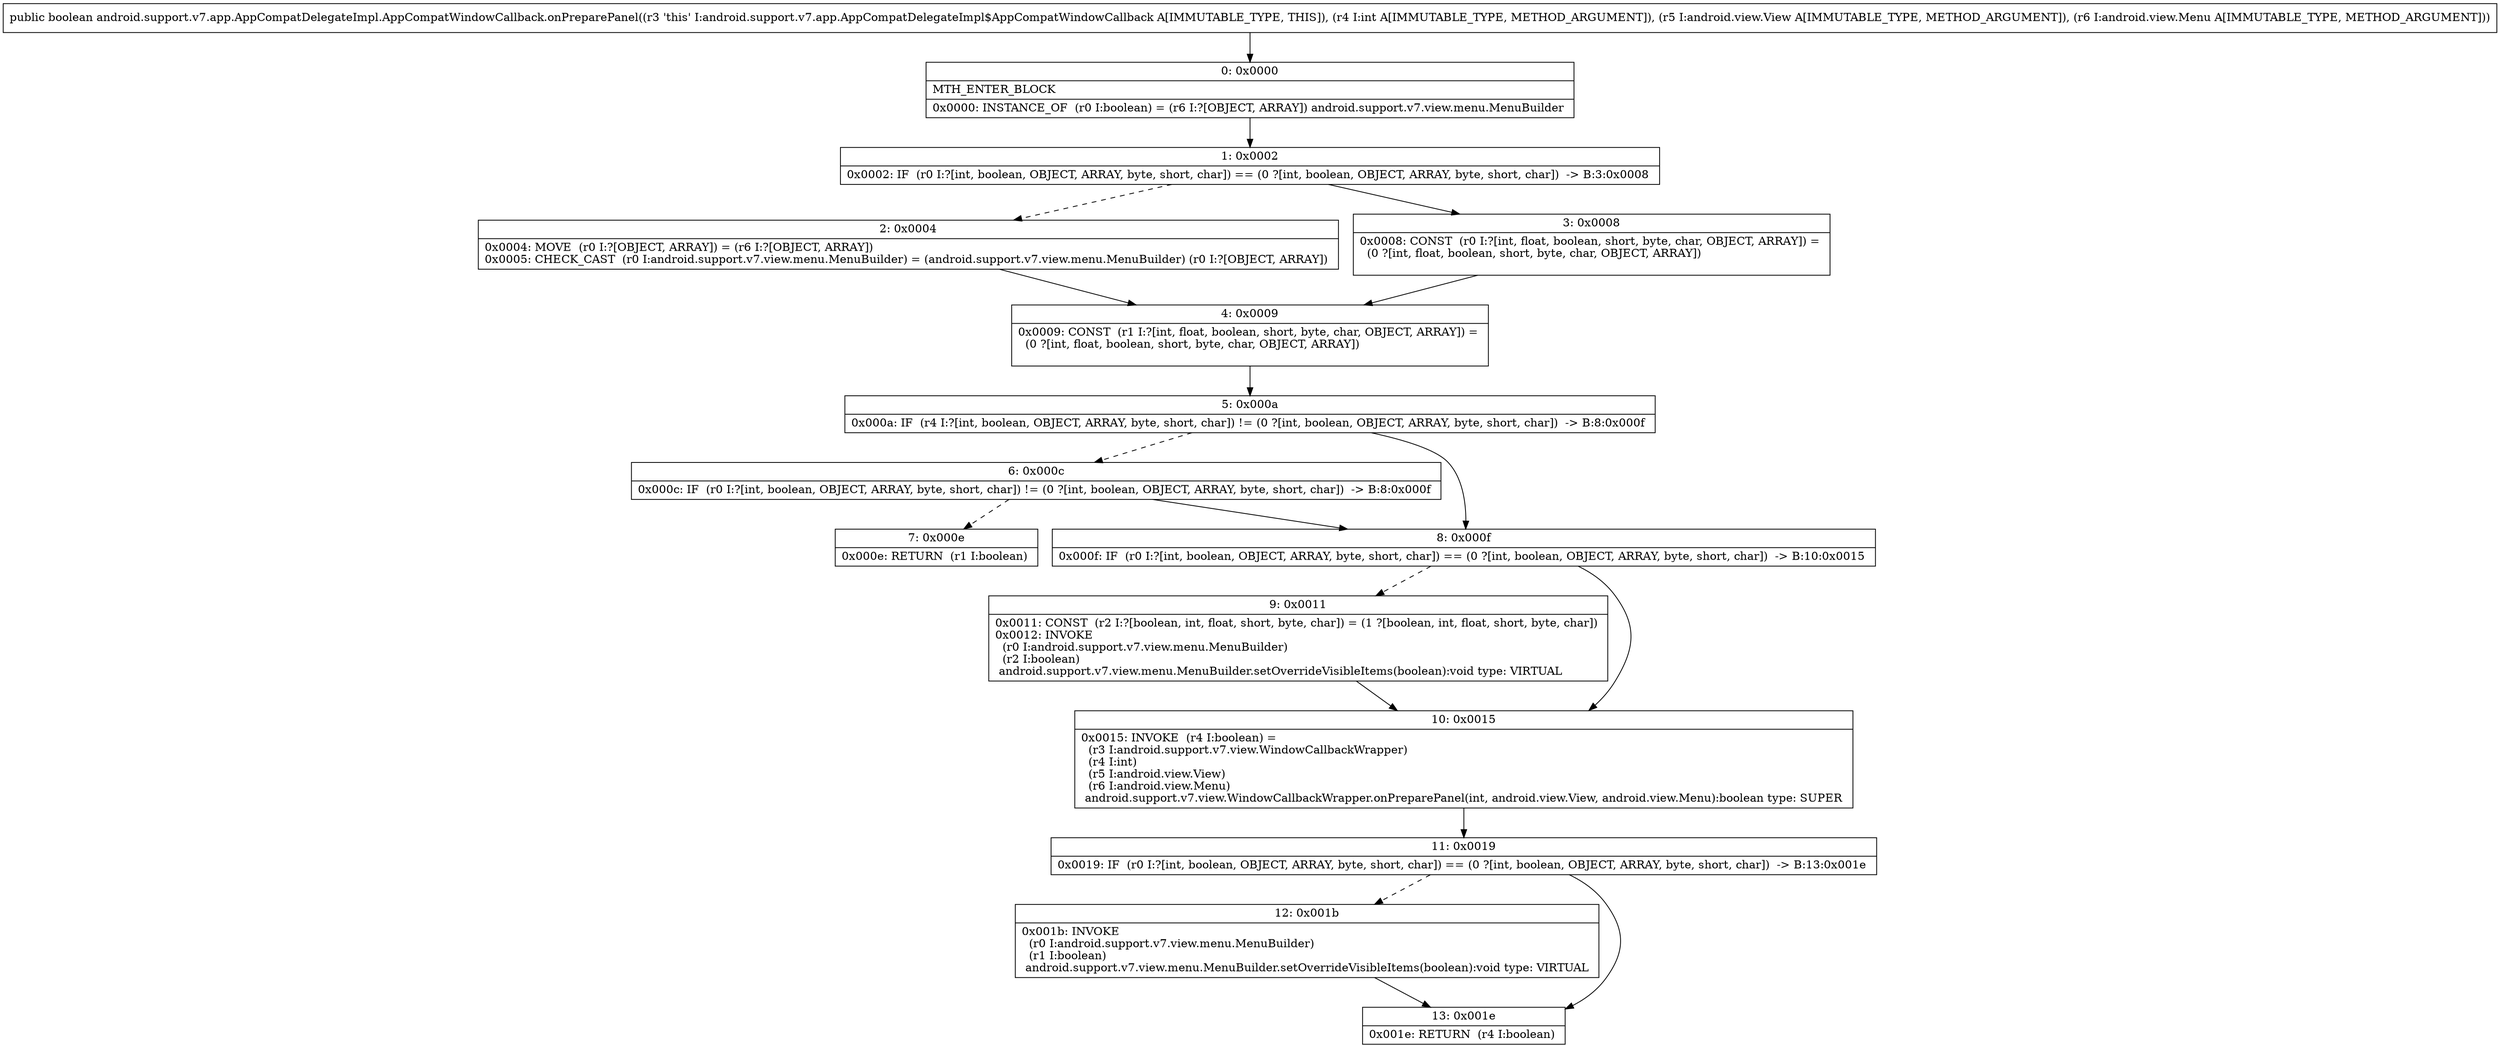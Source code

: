 digraph "CFG forandroid.support.v7.app.AppCompatDelegateImpl.AppCompatWindowCallback.onPreparePanel(ILandroid\/view\/View;Landroid\/view\/Menu;)Z" {
Node_0 [shape=record,label="{0\:\ 0x0000|MTH_ENTER_BLOCK\l|0x0000: INSTANCE_OF  (r0 I:boolean) = (r6 I:?[OBJECT, ARRAY]) android.support.v7.view.menu.MenuBuilder \l}"];
Node_1 [shape=record,label="{1\:\ 0x0002|0x0002: IF  (r0 I:?[int, boolean, OBJECT, ARRAY, byte, short, char]) == (0 ?[int, boolean, OBJECT, ARRAY, byte, short, char])  \-\> B:3:0x0008 \l}"];
Node_2 [shape=record,label="{2\:\ 0x0004|0x0004: MOVE  (r0 I:?[OBJECT, ARRAY]) = (r6 I:?[OBJECT, ARRAY]) \l0x0005: CHECK_CAST  (r0 I:android.support.v7.view.menu.MenuBuilder) = (android.support.v7.view.menu.MenuBuilder) (r0 I:?[OBJECT, ARRAY]) \l}"];
Node_3 [shape=record,label="{3\:\ 0x0008|0x0008: CONST  (r0 I:?[int, float, boolean, short, byte, char, OBJECT, ARRAY]) = \l  (0 ?[int, float, boolean, short, byte, char, OBJECT, ARRAY])\l \l}"];
Node_4 [shape=record,label="{4\:\ 0x0009|0x0009: CONST  (r1 I:?[int, float, boolean, short, byte, char, OBJECT, ARRAY]) = \l  (0 ?[int, float, boolean, short, byte, char, OBJECT, ARRAY])\l \l}"];
Node_5 [shape=record,label="{5\:\ 0x000a|0x000a: IF  (r4 I:?[int, boolean, OBJECT, ARRAY, byte, short, char]) != (0 ?[int, boolean, OBJECT, ARRAY, byte, short, char])  \-\> B:8:0x000f \l}"];
Node_6 [shape=record,label="{6\:\ 0x000c|0x000c: IF  (r0 I:?[int, boolean, OBJECT, ARRAY, byte, short, char]) != (0 ?[int, boolean, OBJECT, ARRAY, byte, short, char])  \-\> B:8:0x000f \l}"];
Node_7 [shape=record,label="{7\:\ 0x000e|0x000e: RETURN  (r1 I:boolean) \l}"];
Node_8 [shape=record,label="{8\:\ 0x000f|0x000f: IF  (r0 I:?[int, boolean, OBJECT, ARRAY, byte, short, char]) == (0 ?[int, boolean, OBJECT, ARRAY, byte, short, char])  \-\> B:10:0x0015 \l}"];
Node_9 [shape=record,label="{9\:\ 0x0011|0x0011: CONST  (r2 I:?[boolean, int, float, short, byte, char]) = (1 ?[boolean, int, float, short, byte, char]) \l0x0012: INVOKE  \l  (r0 I:android.support.v7.view.menu.MenuBuilder)\l  (r2 I:boolean)\l android.support.v7.view.menu.MenuBuilder.setOverrideVisibleItems(boolean):void type: VIRTUAL \l}"];
Node_10 [shape=record,label="{10\:\ 0x0015|0x0015: INVOKE  (r4 I:boolean) = \l  (r3 I:android.support.v7.view.WindowCallbackWrapper)\l  (r4 I:int)\l  (r5 I:android.view.View)\l  (r6 I:android.view.Menu)\l android.support.v7.view.WindowCallbackWrapper.onPreparePanel(int, android.view.View, android.view.Menu):boolean type: SUPER \l}"];
Node_11 [shape=record,label="{11\:\ 0x0019|0x0019: IF  (r0 I:?[int, boolean, OBJECT, ARRAY, byte, short, char]) == (0 ?[int, boolean, OBJECT, ARRAY, byte, short, char])  \-\> B:13:0x001e \l}"];
Node_12 [shape=record,label="{12\:\ 0x001b|0x001b: INVOKE  \l  (r0 I:android.support.v7.view.menu.MenuBuilder)\l  (r1 I:boolean)\l android.support.v7.view.menu.MenuBuilder.setOverrideVisibleItems(boolean):void type: VIRTUAL \l}"];
Node_13 [shape=record,label="{13\:\ 0x001e|0x001e: RETURN  (r4 I:boolean) \l}"];
MethodNode[shape=record,label="{public boolean android.support.v7.app.AppCompatDelegateImpl.AppCompatWindowCallback.onPreparePanel((r3 'this' I:android.support.v7.app.AppCompatDelegateImpl$AppCompatWindowCallback A[IMMUTABLE_TYPE, THIS]), (r4 I:int A[IMMUTABLE_TYPE, METHOD_ARGUMENT]), (r5 I:android.view.View A[IMMUTABLE_TYPE, METHOD_ARGUMENT]), (r6 I:android.view.Menu A[IMMUTABLE_TYPE, METHOD_ARGUMENT])) }"];
MethodNode -> Node_0;
Node_0 -> Node_1;
Node_1 -> Node_2[style=dashed];
Node_1 -> Node_3;
Node_2 -> Node_4;
Node_3 -> Node_4;
Node_4 -> Node_5;
Node_5 -> Node_6[style=dashed];
Node_5 -> Node_8;
Node_6 -> Node_7[style=dashed];
Node_6 -> Node_8;
Node_8 -> Node_9[style=dashed];
Node_8 -> Node_10;
Node_9 -> Node_10;
Node_10 -> Node_11;
Node_11 -> Node_12[style=dashed];
Node_11 -> Node_13;
Node_12 -> Node_13;
}

